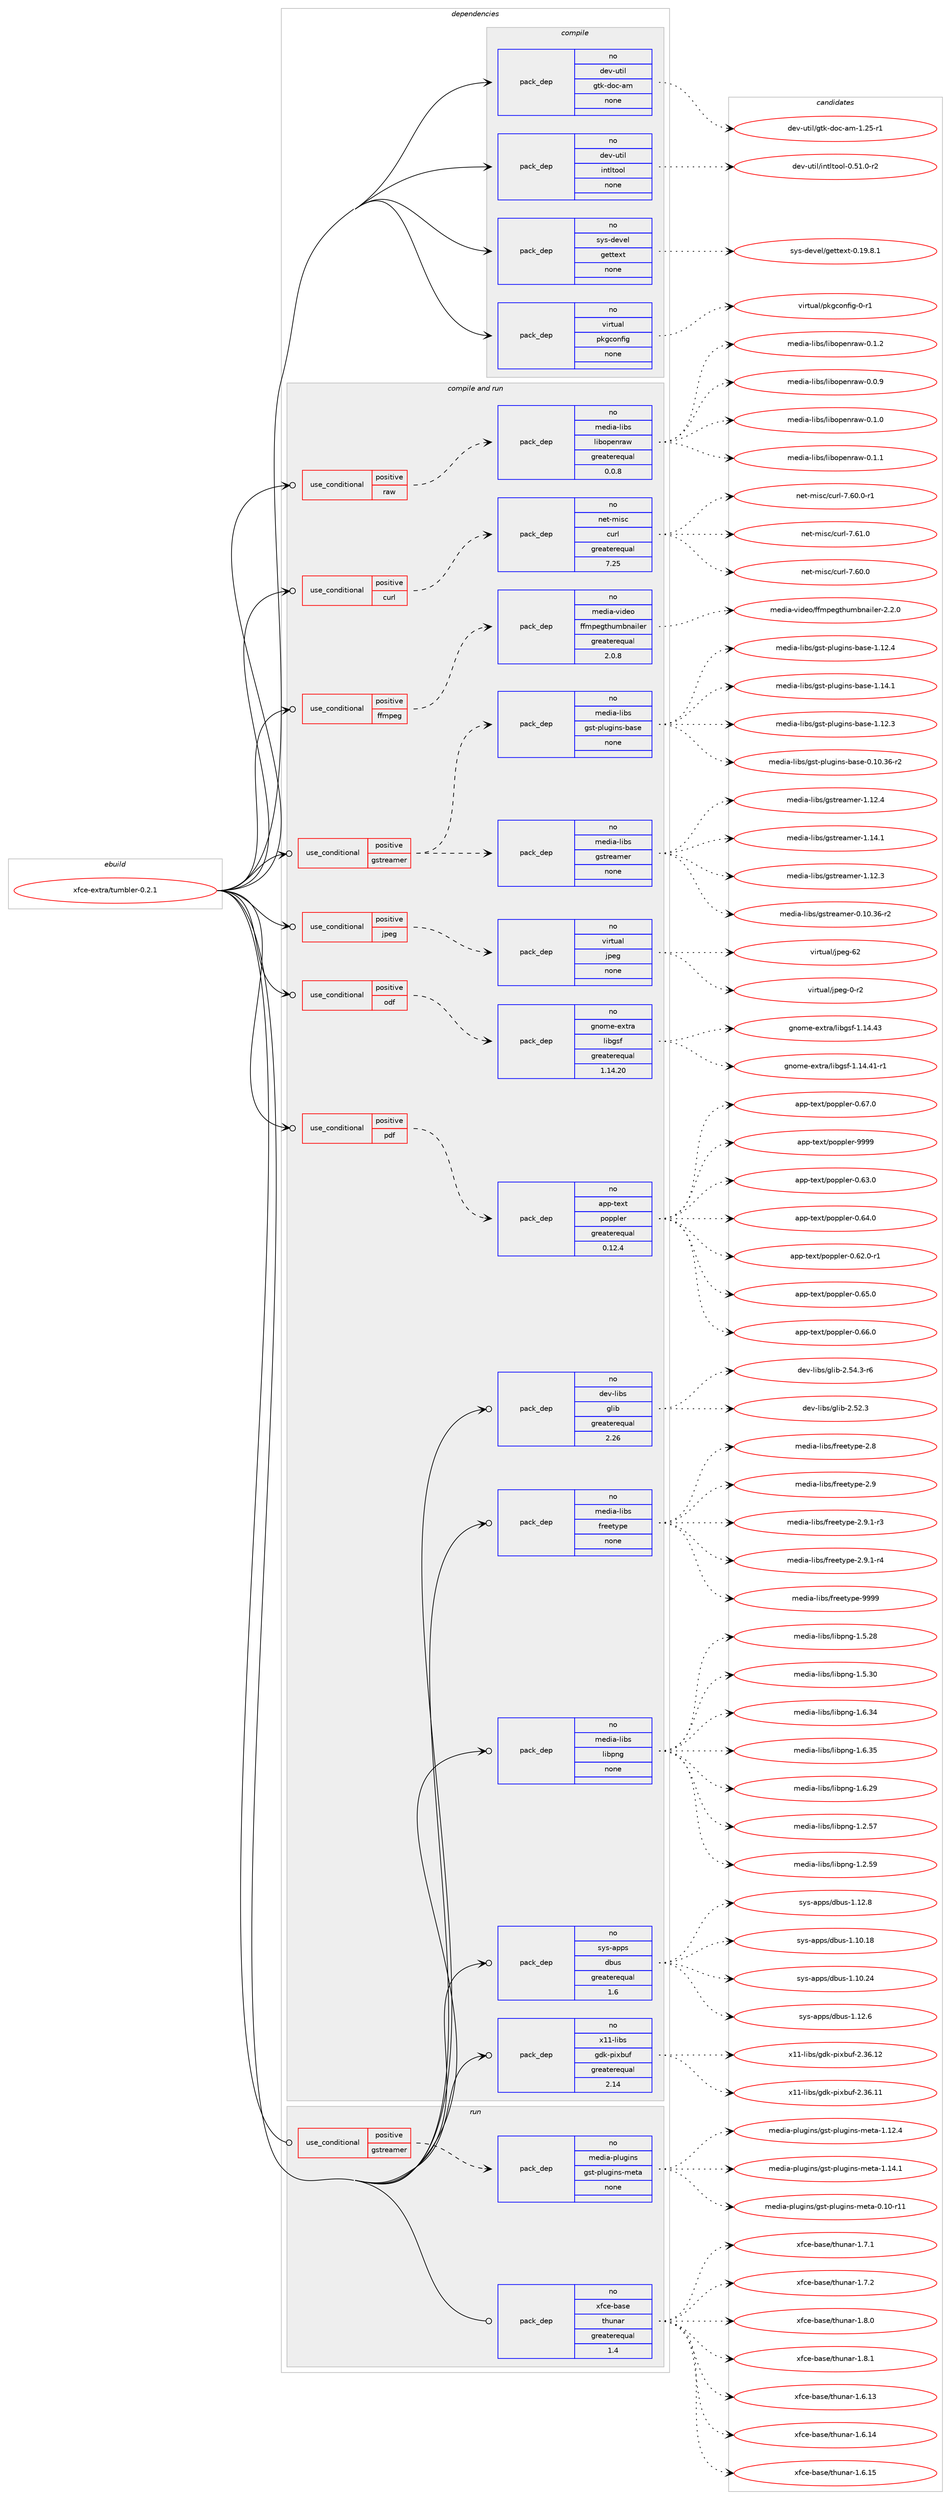 digraph prolog {

# *************
# Graph options
# *************

newrank=true;
concentrate=true;
compound=true;
graph [rankdir=LR,fontname=Helvetica,fontsize=10,ranksep=1.5];#, ranksep=2.5, nodesep=0.2];
edge  [arrowhead=vee];
node  [fontname=Helvetica,fontsize=10];

# **********
# The ebuild
# **********

subgraph cluster_leftcol {
color=gray;
rank=same;
label=<<i>ebuild</i>>;
id [label="xfce-extra/tumbler-0.2.1", color=red, width=4, href="../xfce-extra/tumbler-0.2.1.svg"];
}

# ****************
# The dependencies
# ****************

subgraph cluster_midcol {
color=gray;
label=<<i>dependencies</i>>;
subgraph cluster_compile {
fillcolor="#eeeeee";
style=filled;
label=<<i>compile</i>>;
subgraph pack3571 {
dependency4231 [label=<<TABLE BORDER="0" CELLBORDER="1" CELLSPACING="0" CELLPADDING="4" WIDTH="220"><TR><TD ROWSPAN="6" CELLPADDING="30">pack_dep</TD></TR><TR><TD WIDTH="110">no</TD></TR><TR><TD>dev-util</TD></TR><TR><TD>gtk-doc-am</TD></TR><TR><TD>none</TD></TR><TR><TD></TD></TR></TABLE>>, shape=none, color=blue];
}
id:e -> dependency4231:w [weight=20,style="solid",arrowhead="vee"];
subgraph pack3572 {
dependency4232 [label=<<TABLE BORDER="0" CELLBORDER="1" CELLSPACING="0" CELLPADDING="4" WIDTH="220"><TR><TD ROWSPAN="6" CELLPADDING="30">pack_dep</TD></TR><TR><TD WIDTH="110">no</TD></TR><TR><TD>dev-util</TD></TR><TR><TD>intltool</TD></TR><TR><TD>none</TD></TR><TR><TD></TD></TR></TABLE>>, shape=none, color=blue];
}
id:e -> dependency4232:w [weight=20,style="solid",arrowhead="vee"];
subgraph pack3573 {
dependency4233 [label=<<TABLE BORDER="0" CELLBORDER="1" CELLSPACING="0" CELLPADDING="4" WIDTH="220"><TR><TD ROWSPAN="6" CELLPADDING="30">pack_dep</TD></TR><TR><TD WIDTH="110">no</TD></TR><TR><TD>sys-devel</TD></TR><TR><TD>gettext</TD></TR><TR><TD>none</TD></TR><TR><TD></TD></TR></TABLE>>, shape=none, color=blue];
}
id:e -> dependency4233:w [weight=20,style="solid",arrowhead="vee"];
subgraph pack3574 {
dependency4234 [label=<<TABLE BORDER="0" CELLBORDER="1" CELLSPACING="0" CELLPADDING="4" WIDTH="220"><TR><TD ROWSPAN="6" CELLPADDING="30">pack_dep</TD></TR><TR><TD WIDTH="110">no</TD></TR><TR><TD>virtual</TD></TR><TR><TD>pkgconfig</TD></TR><TR><TD>none</TD></TR><TR><TD></TD></TR></TABLE>>, shape=none, color=blue];
}
id:e -> dependency4234:w [weight=20,style="solid",arrowhead="vee"];
}
subgraph cluster_compileandrun {
fillcolor="#eeeeee";
style=filled;
label=<<i>compile and run</i>>;
subgraph cond501 {
dependency4235 [label=<<TABLE BORDER="0" CELLBORDER="1" CELLSPACING="0" CELLPADDING="4"><TR><TD ROWSPAN="3" CELLPADDING="10">use_conditional</TD></TR><TR><TD>positive</TD></TR><TR><TD>curl</TD></TR></TABLE>>, shape=none, color=red];
subgraph pack3575 {
dependency4236 [label=<<TABLE BORDER="0" CELLBORDER="1" CELLSPACING="0" CELLPADDING="4" WIDTH="220"><TR><TD ROWSPAN="6" CELLPADDING="30">pack_dep</TD></TR><TR><TD WIDTH="110">no</TD></TR><TR><TD>net-misc</TD></TR><TR><TD>curl</TD></TR><TR><TD>greaterequal</TD></TR><TR><TD>7.25</TD></TR></TABLE>>, shape=none, color=blue];
}
dependency4235:e -> dependency4236:w [weight=20,style="dashed",arrowhead="vee"];
}
id:e -> dependency4235:w [weight=20,style="solid",arrowhead="odotvee"];
subgraph cond502 {
dependency4237 [label=<<TABLE BORDER="0" CELLBORDER="1" CELLSPACING="0" CELLPADDING="4"><TR><TD ROWSPAN="3" CELLPADDING="10">use_conditional</TD></TR><TR><TD>positive</TD></TR><TR><TD>ffmpeg</TD></TR></TABLE>>, shape=none, color=red];
subgraph pack3576 {
dependency4238 [label=<<TABLE BORDER="0" CELLBORDER="1" CELLSPACING="0" CELLPADDING="4" WIDTH="220"><TR><TD ROWSPAN="6" CELLPADDING="30">pack_dep</TD></TR><TR><TD WIDTH="110">no</TD></TR><TR><TD>media-video</TD></TR><TR><TD>ffmpegthumbnailer</TD></TR><TR><TD>greaterequal</TD></TR><TR><TD>2.0.8</TD></TR></TABLE>>, shape=none, color=blue];
}
dependency4237:e -> dependency4238:w [weight=20,style="dashed",arrowhead="vee"];
}
id:e -> dependency4237:w [weight=20,style="solid",arrowhead="odotvee"];
subgraph cond503 {
dependency4239 [label=<<TABLE BORDER="0" CELLBORDER="1" CELLSPACING="0" CELLPADDING="4"><TR><TD ROWSPAN="3" CELLPADDING="10">use_conditional</TD></TR><TR><TD>positive</TD></TR><TR><TD>gstreamer</TD></TR></TABLE>>, shape=none, color=red];
subgraph pack3577 {
dependency4240 [label=<<TABLE BORDER="0" CELLBORDER="1" CELLSPACING="0" CELLPADDING="4" WIDTH="220"><TR><TD ROWSPAN="6" CELLPADDING="30">pack_dep</TD></TR><TR><TD WIDTH="110">no</TD></TR><TR><TD>media-libs</TD></TR><TR><TD>gstreamer</TD></TR><TR><TD>none</TD></TR><TR><TD></TD></TR></TABLE>>, shape=none, color=blue];
}
dependency4239:e -> dependency4240:w [weight=20,style="dashed",arrowhead="vee"];
subgraph pack3578 {
dependency4241 [label=<<TABLE BORDER="0" CELLBORDER="1" CELLSPACING="0" CELLPADDING="4" WIDTH="220"><TR><TD ROWSPAN="6" CELLPADDING="30">pack_dep</TD></TR><TR><TD WIDTH="110">no</TD></TR><TR><TD>media-libs</TD></TR><TR><TD>gst-plugins-base</TD></TR><TR><TD>none</TD></TR><TR><TD></TD></TR></TABLE>>, shape=none, color=blue];
}
dependency4239:e -> dependency4241:w [weight=20,style="dashed",arrowhead="vee"];
}
id:e -> dependency4239:w [weight=20,style="solid",arrowhead="odotvee"];
subgraph cond504 {
dependency4242 [label=<<TABLE BORDER="0" CELLBORDER="1" CELLSPACING="0" CELLPADDING="4"><TR><TD ROWSPAN="3" CELLPADDING="10">use_conditional</TD></TR><TR><TD>positive</TD></TR><TR><TD>jpeg</TD></TR></TABLE>>, shape=none, color=red];
subgraph pack3579 {
dependency4243 [label=<<TABLE BORDER="0" CELLBORDER="1" CELLSPACING="0" CELLPADDING="4" WIDTH="220"><TR><TD ROWSPAN="6" CELLPADDING="30">pack_dep</TD></TR><TR><TD WIDTH="110">no</TD></TR><TR><TD>virtual</TD></TR><TR><TD>jpeg</TD></TR><TR><TD>none</TD></TR><TR><TD></TD></TR></TABLE>>, shape=none, color=blue];
}
dependency4242:e -> dependency4243:w [weight=20,style="dashed",arrowhead="vee"];
}
id:e -> dependency4242:w [weight=20,style="solid",arrowhead="odotvee"];
subgraph cond505 {
dependency4244 [label=<<TABLE BORDER="0" CELLBORDER="1" CELLSPACING="0" CELLPADDING="4"><TR><TD ROWSPAN="3" CELLPADDING="10">use_conditional</TD></TR><TR><TD>positive</TD></TR><TR><TD>odf</TD></TR></TABLE>>, shape=none, color=red];
subgraph pack3580 {
dependency4245 [label=<<TABLE BORDER="0" CELLBORDER="1" CELLSPACING="0" CELLPADDING="4" WIDTH="220"><TR><TD ROWSPAN="6" CELLPADDING="30">pack_dep</TD></TR><TR><TD WIDTH="110">no</TD></TR><TR><TD>gnome-extra</TD></TR><TR><TD>libgsf</TD></TR><TR><TD>greaterequal</TD></TR><TR><TD>1.14.20</TD></TR></TABLE>>, shape=none, color=blue];
}
dependency4244:e -> dependency4245:w [weight=20,style="dashed",arrowhead="vee"];
}
id:e -> dependency4244:w [weight=20,style="solid",arrowhead="odotvee"];
subgraph cond506 {
dependency4246 [label=<<TABLE BORDER="0" CELLBORDER="1" CELLSPACING="0" CELLPADDING="4"><TR><TD ROWSPAN="3" CELLPADDING="10">use_conditional</TD></TR><TR><TD>positive</TD></TR><TR><TD>pdf</TD></TR></TABLE>>, shape=none, color=red];
subgraph pack3581 {
dependency4247 [label=<<TABLE BORDER="0" CELLBORDER="1" CELLSPACING="0" CELLPADDING="4" WIDTH="220"><TR><TD ROWSPAN="6" CELLPADDING="30">pack_dep</TD></TR><TR><TD WIDTH="110">no</TD></TR><TR><TD>app-text</TD></TR><TR><TD>poppler</TD></TR><TR><TD>greaterequal</TD></TR><TR><TD>0.12.4</TD></TR></TABLE>>, shape=none, color=blue];
}
dependency4246:e -> dependency4247:w [weight=20,style="dashed",arrowhead="vee"];
}
id:e -> dependency4246:w [weight=20,style="solid",arrowhead="odotvee"];
subgraph cond507 {
dependency4248 [label=<<TABLE BORDER="0" CELLBORDER="1" CELLSPACING="0" CELLPADDING="4"><TR><TD ROWSPAN="3" CELLPADDING="10">use_conditional</TD></TR><TR><TD>positive</TD></TR><TR><TD>raw</TD></TR></TABLE>>, shape=none, color=red];
subgraph pack3582 {
dependency4249 [label=<<TABLE BORDER="0" CELLBORDER="1" CELLSPACING="0" CELLPADDING="4" WIDTH="220"><TR><TD ROWSPAN="6" CELLPADDING="30">pack_dep</TD></TR><TR><TD WIDTH="110">no</TD></TR><TR><TD>media-libs</TD></TR><TR><TD>libopenraw</TD></TR><TR><TD>greaterequal</TD></TR><TR><TD>0.0.8</TD></TR></TABLE>>, shape=none, color=blue];
}
dependency4248:e -> dependency4249:w [weight=20,style="dashed",arrowhead="vee"];
}
id:e -> dependency4248:w [weight=20,style="solid",arrowhead="odotvee"];
subgraph pack3583 {
dependency4250 [label=<<TABLE BORDER="0" CELLBORDER="1" CELLSPACING="0" CELLPADDING="4" WIDTH="220"><TR><TD ROWSPAN="6" CELLPADDING="30">pack_dep</TD></TR><TR><TD WIDTH="110">no</TD></TR><TR><TD>dev-libs</TD></TR><TR><TD>glib</TD></TR><TR><TD>greaterequal</TD></TR><TR><TD>2.26</TD></TR></TABLE>>, shape=none, color=blue];
}
id:e -> dependency4250:w [weight=20,style="solid",arrowhead="odotvee"];
subgraph pack3584 {
dependency4251 [label=<<TABLE BORDER="0" CELLBORDER="1" CELLSPACING="0" CELLPADDING="4" WIDTH="220"><TR><TD ROWSPAN="6" CELLPADDING="30">pack_dep</TD></TR><TR><TD WIDTH="110">no</TD></TR><TR><TD>media-libs</TD></TR><TR><TD>freetype</TD></TR><TR><TD>none</TD></TR><TR><TD></TD></TR></TABLE>>, shape=none, color=blue];
}
id:e -> dependency4251:w [weight=20,style="solid",arrowhead="odotvee"];
subgraph pack3585 {
dependency4252 [label=<<TABLE BORDER="0" CELLBORDER="1" CELLSPACING="0" CELLPADDING="4" WIDTH="220"><TR><TD ROWSPAN="6" CELLPADDING="30">pack_dep</TD></TR><TR><TD WIDTH="110">no</TD></TR><TR><TD>media-libs</TD></TR><TR><TD>libpng</TD></TR><TR><TD>none</TD></TR><TR><TD></TD></TR></TABLE>>, shape=none, color=blue];
}
id:e -> dependency4252:w [weight=20,style="solid",arrowhead="odotvee"];
subgraph pack3586 {
dependency4253 [label=<<TABLE BORDER="0" CELLBORDER="1" CELLSPACING="0" CELLPADDING="4" WIDTH="220"><TR><TD ROWSPAN="6" CELLPADDING="30">pack_dep</TD></TR><TR><TD WIDTH="110">no</TD></TR><TR><TD>sys-apps</TD></TR><TR><TD>dbus</TD></TR><TR><TD>greaterequal</TD></TR><TR><TD>1.6</TD></TR></TABLE>>, shape=none, color=blue];
}
id:e -> dependency4253:w [weight=20,style="solid",arrowhead="odotvee"];
subgraph pack3587 {
dependency4254 [label=<<TABLE BORDER="0" CELLBORDER="1" CELLSPACING="0" CELLPADDING="4" WIDTH="220"><TR><TD ROWSPAN="6" CELLPADDING="30">pack_dep</TD></TR><TR><TD WIDTH="110">no</TD></TR><TR><TD>x11-libs</TD></TR><TR><TD>gdk-pixbuf</TD></TR><TR><TD>greaterequal</TD></TR><TR><TD>2.14</TD></TR></TABLE>>, shape=none, color=blue];
}
id:e -> dependency4254:w [weight=20,style="solid",arrowhead="odotvee"];
}
subgraph cluster_run {
fillcolor="#eeeeee";
style=filled;
label=<<i>run</i>>;
subgraph cond508 {
dependency4255 [label=<<TABLE BORDER="0" CELLBORDER="1" CELLSPACING="0" CELLPADDING="4"><TR><TD ROWSPAN="3" CELLPADDING="10">use_conditional</TD></TR><TR><TD>positive</TD></TR><TR><TD>gstreamer</TD></TR></TABLE>>, shape=none, color=red];
subgraph pack3588 {
dependency4256 [label=<<TABLE BORDER="0" CELLBORDER="1" CELLSPACING="0" CELLPADDING="4" WIDTH="220"><TR><TD ROWSPAN="6" CELLPADDING="30">pack_dep</TD></TR><TR><TD WIDTH="110">no</TD></TR><TR><TD>media-plugins</TD></TR><TR><TD>gst-plugins-meta</TD></TR><TR><TD>none</TD></TR><TR><TD></TD></TR></TABLE>>, shape=none, color=blue];
}
dependency4255:e -> dependency4256:w [weight=20,style="dashed",arrowhead="vee"];
}
id:e -> dependency4255:w [weight=20,style="solid",arrowhead="odot"];
subgraph pack3589 {
dependency4257 [label=<<TABLE BORDER="0" CELLBORDER="1" CELLSPACING="0" CELLPADDING="4" WIDTH="220"><TR><TD ROWSPAN="6" CELLPADDING="30">pack_dep</TD></TR><TR><TD WIDTH="110">no</TD></TR><TR><TD>xfce-base</TD></TR><TR><TD>thunar</TD></TR><TR><TD>greaterequal</TD></TR><TR><TD>1.4</TD></TR></TABLE>>, shape=none, color=blue];
}
id:e -> dependency4257:w [weight=20,style="solid",arrowhead="odot"];
}
}

# **************
# The candidates
# **************

subgraph cluster_choices {
rank=same;
color=gray;
label=<<i>candidates</i>>;

subgraph choice3571 {
color=black;
nodesep=1;
choice10010111845117116105108471031161074510011199459710945494650534511449 [label="dev-util/gtk-doc-am-1.25-r1", color=red, width=4,href="../dev-util/gtk-doc-am-1.25-r1.svg"];
dependency4231:e -> choice10010111845117116105108471031161074510011199459710945494650534511449:w [style=dotted,weight="100"];
}
subgraph choice3572 {
color=black;
nodesep=1;
choice1001011184511711610510847105110116108116111111108454846534946484511450 [label="dev-util/intltool-0.51.0-r2", color=red, width=4,href="../dev-util/intltool-0.51.0-r2.svg"];
dependency4232:e -> choice1001011184511711610510847105110116108116111111108454846534946484511450:w [style=dotted,weight="100"];
}
subgraph choice3573 {
color=black;
nodesep=1;
choice1151211154510010111810110847103101116116101120116454846495746564649 [label="sys-devel/gettext-0.19.8.1", color=red, width=4,href="../sys-devel/gettext-0.19.8.1.svg"];
dependency4233:e -> choice1151211154510010111810110847103101116116101120116454846495746564649:w [style=dotted,weight="100"];
}
subgraph choice3574 {
color=black;
nodesep=1;
choice11810511411611797108471121071039911111010210510345484511449 [label="virtual/pkgconfig-0-r1", color=red, width=4,href="../virtual/pkgconfig-0-r1.svg"];
dependency4234:e -> choice11810511411611797108471121071039911111010210510345484511449:w [style=dotted,weight="100"];
}
subgraph choice3575 {
color=black;
nodesep=1;
choice1101011164510910511599479911711410845554654484648 [label="net-misc/curl-7.60.0", color=red, width=4,href="../net-misc/curl-7.60.0.svg"];
choice11010111645109105115994799117114108455546544846484511449 [label="net-misc/curl-7.60.0-r1", color=red, width=4,href="../net-misc/curl-7.60.0-r1.svg"];
choice1101011164510910511599479911711410845554654494648 [label="net-misc/curl-7.61.0", color=red, width=4,href="../net-misc/curl-7.61.0.svg"];
dependency4236:e -> choice1101011164510910511599479911711410845554654484648:w [style=dotted,weight="100"];
dependency4236:e -> choice11010111645109105115994799117114108455546544846484511449:w [style=dotted,weight="100"];
dependency4236:e -> choice1101011164510910511599479911711410845554654494648:w [style=dotted,weight="100"];
}
subgraph choice3576 {
color=black;
nodesep=1;
choice1091011001059745118105100101111471021021091121011031161041171099811097105108101114455046504648 [label="media-video/ffmpegthumbnailer-2.2.0", color=red, width=4,href="../media-video/ffmpegthumbnailer-2.2.0.svg"];
dependency4238:e -> choice1091011001059745118105100101111471021021091121011031161041171099811097105108101114455046504648:w [style=dotted,weight="100"];
}
subgraph choice3577 {
color=black;
nodesep=1;
choice109101100105974510810598115471031151161141019710910111445494649504651 [label="media-libs/gstreamer-1.12.3", color=red, width=4,href="../media-libs/gstreamer-1.12.3.svg"];
choice109101100105974510810598115471031151161141019710910111445484649484651544511450 [label="media-libs/gstreamer-0.10.36-r2", color=red, width=4,href="../media-libs/gstreamer-0.10.36-r2.svg"];
choice109101100105974510810598115471031151161141019710910111445494649504652 [label="media-libs/gstreamer-1.12.4", color=red, width=4,href="../media-libs/gstreamer-1.12.4.svg"];
choice109101100105974510810598115471031151161141019710910111445494649524649 [label="media-libs/gstreamer-1.14.1", color=red, width=4,href="../media-libs/gstreamer-1.14.1.svg"];
dependency4240:e -> choice109101100105974510810598115471031151161141019710910111445494649504651:w [style=dotted,weight="100"];
dependency4240:e -> choice109101100105974510810598115471031151161141019710910111445484649484651544511450:w [style=dotted,weight="100"];
dependency4240:e -> choice109101100105974510810598115471031151161141019710910111445494649504652:w [style=dotted,weight="100"];
dependency4240:e -> choice109101100105974510810598115471031151161141019710910111445494649524649:w [style=dotted,weight="100"];
}
subgraph choice3578 {
color=black;
nodesep=1;
choice109101100105974510810598115471031151164511210811710310511011545989711510145494649504651 [label="media-libs/gst-plugins-base-1.12.3", color=red, width=4,href="../media-libs/gst-plugins-base-1.12.3.svg"];
choice109101100105974510810598115471031151164511210811710310511011545989711510145484649484651544511450 [label="media-libs/gst-plugins-base-0.10.36-r2", color=red, width=4,href="../media-libs/gst-plugins-base-0.10.36-r2.svg"];
choice109101100105974510810598115471031151164511210811710310511011545989711510145494649504652 [label="media-libs/gst-plugins-base-1.12.4", color=red, width=4,href="../media-libs/gst-plugins-base-1.12.4.svg"];
choice109101100105974510810598115471031151164511210811710310511011545989711510145494649524649 [label="media-libs/gst-plugins-base-1.14.1", color=red, width=4,href="../media-libs/gst-plugins-base-1.14.1.svg"];
dependency4241:e -> choice109101100105974510810598115471031151164511210811710310511011545989711510145494649504651:w [style=dotted,weight="100"];
dependency4241:e -> choice109101100105974510810598115471031151164511210811710310511011545989711510145484649484651544511450:w [style=dotted,weight="100"];
dependency4241:e -> choice109101100105974510810598115471031151164511210811710310511011545989711510145494649504652:w [style=dotted,weight="100"];
dependency4241:e -> choice109101100105974510810598115471031151164511210811710310511011545989711510145494649524649:w [style=dotted,weight="100"];
}
subgraph choice3579 {
color=black;
nodesep=1;
choice118105114116117971084710611210110345484511450 [label="virtual/jpeg-0-r2", color=red, width=4,href="../virtual/jpeg-0-r2.svg"];
choice1181051141161179710847106112101103455450 [label="virtual/jpeg-62", color=red, width=4,href="../virtual/jpeg-62.svg"];
dependency4243:e -> choice118105114116117971084710611210110345484511450:w [style=dotted,weight="100"];
dependency4243:e -> choice1181051141161179710847106112101103455450:w [style=dotted,weight="100"];
}
subgraph choice3580 {
color=black;
nodesep=1;
choice1031101111091014510112011611497471081059810311510245494649524652494511449 [label="gnome-extra/libgsf-1.14.41-r1", color=red, width=4,href="../gnome-extra/libgsf-1.14.41-r1.svg"];
choice103110111109101451011201161149747108105981031151024549464952465251 [label="gnome-extra/libgsf-1.14.43", color=red, width=4,href="../gnome-extra/libgsf-1.14.43.svg"];
dependency4245:e -> choice1031101111091014510112011611497471081059810311510245494649524652494511449:w [style=dotted,weight="100"];
dependency4245:e -> choice103110111109101451011201161149747108105981031151024549464952465251:w [style=dotted,weight="100"];
}
subgraph choice3581 {
color=black;
nodesep=1;
choice97112112451161011201164711211111211210810111445484654514648 [label="app-text/poppler-0.63.0", color=red, width=4,href="../app-text/poppler-0.63.0.svg"];
choice97112112451161011201164711211111211210810111445484654524648 [label="app-text/poppler-0.64.0", color=red, width=4,href="../app-text/poppler-0.64.0.svg"];
choice971121124511610112011647112111112112108101114454846545046484511449 [label="app-text/poppler-0.62.0-r1", color=red, width=4,href="../app-text/poppler-0.62.0-r1.svg"];
choice97112112451161011201164711211111211210810111445484654534648 [label="app-text/poppler-0.65.0", color=red, width=4,href="../app-text/poppler-0.65.0.svg"];
choice97112112451161011201164711211111211210810111445484654544648 [label="app-text/poppler-0.66.0", color=red, width=4,href="../app-text/poppler-0.66.0.svg"];
choice97112112451161011201164711211111211210810111445484654554648 [label="app-text/poppler-0.67.0", color=red, width=4,href="../app-text/poppler-0.67.0.svg"];
choice9711211245116101120116471121111121121081011144557575757 [label="app-text/poppler-9999", color=red, width=4,href="../app-text/poppler-9999.svg"];
dependency4247:e -> choice97112112451161011201164711211111211210810111445484654514648:w [style=dotted,weight="100"];
dependency4247:e -> choice97112112451161011201164711211111211210810111445484654524648:w [style=dotted,weight="100"];
dependency4247:e -> choice971121124511610112011647112111112112108101114454846545046484511449:w [style=dotted,weight="100"];
dependency4247:e -> choice97112112451161011201164711211111211210810111445484654534648:w [style=dotted,weight="100"];
dependency4247:e -> choice97112112451161011201164711211111211210810111445484654544648:w [style=dotted,weight="100"];
dependency4247:e -> choice97112112451161011201164711211111211210810111445484654554648:w [style=dotted,weight="100"];
dependency4247:e -> choice9711211245116101120116471121111121121081011144557575757:w [style=dotted,weight="100"];
}
subgraph choice3582 {
color=black;
nodesep=1;
choice109101100105974510810598115471081059811111210111011497119454846484657 [label="media-libs/libopenraw-0.0.9", color=red, width=4,href="../media-libs/libopenraw-0.0.9.svg"];
choice109101100105974510810598115471081059811111210111011497119454846494648 [label="media-libs/libopenraw-0.1.0", color=red, width=4,href="../media-libs/libopenraw-0.1.0.svg"];
choice109101100105974510810598115471081059811111210111011497119454846494649 [label="media-libs/libopenraw-0.1.1", color=red, width=4,href="../media-libs/libopenraw-0.1.1.svg"];
choice109101100105974510810598115471081059811111210111011497119454846494650 [label="media-libs/libopenraw-0.1.2", color=red, width=4,href="../media-libs/libopenraw-0.1.2.svg"];
dependency4249:e -> choice109101100105974510810598115471081059811111210111011497119454846484657:w [style=dotted,weight="100"];
dependency4249:e -> choice109101100105974510810598115471081059811111210111011497119454846494648:w [style=dotted,weight="100"];
dependency4249:e -> choice109101100105974510810598115471081059811111210111011497119454846494649:w [style=dotted,weight="100"];
dependency4249:e -> choice109101100105974510810598115471081059811111210111011497119454846494650:w [style=dotted,weight="100"];
}
subgraph choice3583 {
color=black;
nodesep=1;
choice1001011184510810598115471031081059845504653504651 [label="dev-libs/glib-2.52.3", color=red, width=4,href="../dev-libs/glib-2.52.3.svg"];
choice10010111845108105981154710310810598455046535246514511454 [label="dev-libs/glib-2.54.3-r6", color=red, width=4,href="../dev-libs/glib-2.54.3-r6.svg"];
dependency4250:e -> choice1001011184510810598115471031081059845504653504651:w [style=dotted,weight="100"];
dependency4250:e -> choice10010111845108105981154710310810598455046535246514511454:w [style=dotted,weight="100"];
}
subgraph choice3584 {
color=black;
nodesep=1;
choice1091011001059745108105981154710211410110111612111210145504656 [label="media-libs/freetype-2.8", color=red, width=4,href="../media-libs/freetype-2.8.svg"];
choice1091011001059745108105981154710211410110111612111210145504657 [label="media-libs/freetype-2.9", color=red, width=4,href="../media-libs/freetype-2.9.svg"];
choice109101100105974510810598115471021141011011161211121014550465746494511451 [label="media-libs/freetype-2.9.1-r3", color=red, width=4,href="../media-libs/freetype-2.9.1-r3.svg"];
choice109101100105974510810598115471021141011011161211121014550465746494511452 [label="media-libs/freetype-2.9.1-r4", color=red, width=4,href="../media-libs/freetype-2.9.1-r4.svg"];
choice109101100105974510810598115471021141011011161211121014557575757 [label="media-libs/freetype-9999", color=red, width=4,href="../media-libs/freetype-9999.svg"];
dependency4251:e -> choice1091011001059745108105981154710211410110111612111210145504656:w [style=dotted,weight="100"];
dependency4251:e -> choice1091011001059745108105981154710211410110111612111210145504657:w [style=dotted,weight="100"];
dependency4251:e -> choice109101100105974510810598115471021141011011161211121014550465746494511451:w [style=dotted,weight="100"];
dependency4251:e -> choice109101100105974510810598115471021141011011161211121014550465746494511452:w [style=dotted,weight="100"];
dependency4251:e -> choice109101100105974510810598115471021141011011161211121014557575757:w [style=dotted,weight="100"];
}
subgraph choice3585 {
color=black;
nodesep=1;
choice109101100105974510810598115471081059811211010345494654465057 [label="media-libs/libpng-1.6.29", color=red, width=4,href="../media-libs/libpng-1.6.29.svg"];
choice109101100105974510810598115471081059811211010345494650465355 [label="media-libs/libpng-1.2.57", color=red, width=4,href="../media-libs/libpng-1.2.57.svg"];
choice109101100105974510810598115471081059811211010345494650465357 [label="media-libs/libpng-1.2.59", color=red, width=4,href="../media-libs/libpng-1.2.59.svg"];
choice109101100105974510810598115471081059811211010345494653465056 [label="media-libs/libpng-1.5.28", color=red, width=4,href="../media-libs/libpng-1.5.28.svg"];
choice109101100105974510810598115471081059811211010345494653465148 [label="media-libs/libpng-1.5.30", color=red, width=4,href="../media-libs/libpng-1.5.30.svg"];
choice109101100105974510810598115471081059811211010345494654465152 [label="media-libs/libpng-1.6.34", color=red, width=4,href="../media-libs/libpng-1.6.34.svg"];
choice109101100105974510810598115471081059811211010345494654465153 [label="media-libs/libpng-1.6.35", color=red, width=4,href="../media-libs/libpng-1.6.35.svg"];
dependency4252:e -> choice109101100105974510810598115471081059811211010345494654465057:w [style=dotted,weight="100"];
dependency4252:e -> choice109101100105974510810598115471081059811211010345494650465355:w [style=dotted,weight="100"];
dependency4252:e -> choice109101100105974510810598115471081059811211010345494650465357:w [style=dotted,weight="100"];
dependency4252:e -> choice109101100105974510810598115471081059811211010345494653465056:w [style=dotted,weight="100"];
dependency4252:e -> choice109101100105974510810598115471081059811211010345494653465148:w [style=dotted,weight="100"];
dependency4252:e -> choice109101100105974510810598115471081059811211010345494654465152:w [style=dotted,weight="100"];
dependency4252:e -> choice109101100105974510810598115471081059811211010345494654465153:w [style=dotted,weight="100"];
}
subgraph choice3586 {
color=black;
nodesep=1;
choice115121115459711211211547100981171154549464948464956 [label="sys-apps/dbus-1.10.18", color=red, width=4,href="../sys-apps/dbus-1.10.18.svg"];
choice115121115459711211211547100981171154549464948465052 [label="sys-apps/dbus-1.10.24", color=red, width=4,href="../sys-apps/dbus-1.10.24.svg"];
choice1151211154597112112115471009811711545494649504654 [label="sys-apps/dbus-1.12.6", color=red, width=4,href="../sys-apps/dbus-1.12.6.svg"];
choice1151211154597112112115471009811711545494649504656 [label="sys-apps/dbus-1.12.8", color=red, width=4,href="../sys-apps/dbus-1.12.8.svg"];
dependency4253:e -> choice115121115459711211211547100981171154549464948464956:w [style=dotted,weight="100"];
dependency4253:e -> choice115121115459711211211547100981171154549464948465052:w [style=dotted,weight="100"];
dependency4253:e -> choice1151211154597112112115471009811711545494649504654:w [style=dotted,weight="100"];
dependency4253:e -> choice1151211154597112112115471009811711545494649504656:w [style=dotted,weight="100"];
}
subgraph choice3587 {
color=black;
nodesep=1;
choice120494945108105981154710310010745112105120981171024550465154464949 [label="x11-libs/gdk-pixbuf-2.36.11", color=red, width=4,href="../x11-libs/gdk-pixbuf-2.36.11.svg"];
choice120494945108105981154710310010745112105120981171024550465154464950 [label="x11-libs/gdk-pixbuf-2.36.12", color=red, width=4,href="../x11-libs/gdk-pixbuf-2.36.12.svg"];
dependency4254:e -> choice120494945108105981154710310010745112105120981171024550465154464949:w [style=dotted,weight="100"];
dependency4254:e -> choice120494945108105981154710310010745112105120981171024550465154464950:w [style=dotted,weight="100"];
}
subgraph choice3588 {
color=black;
nodesep=1;
choice1091011001059745112108117103105110115471031151164511210811710310511011545109101116974548464948451144949 [label="media-plugins/gst-plugins-meta-0.10-r11", color=red, width=4,href="../media-plugins/gst-plugins-meta-0.10-r11.svg"];
choice10910110010597451121081171031051101154710311511645112108117103105110115451091011169745494649504652 [label="media-plugins/gst-plugins-meta-1.12.4", color=red, width=4,href="../media-plugins/gst-plugins-meta-1.12.4.svg"];
choice10910110010597451121081171031051101154710311511645112108117103105110115451091011169745494649524649 [label="media-plugins/gst-plugins-meta-1.14.1", color=red, width=4,href="../media-plugins/gst-plugins-meta-1.14.1.svg"];
dependency4256:e -> choice1091011001059745112108117103105110115471031151164511210811710310511011545109101116974548464948451144949:w [style=dotted,weight="100"];
dependency4256:e -> choice10910110010597451121081171031051101154710311511645112108117103105110115451091011169745494649504652:w [style=dotted,weight="100"];
dependency4256:e -> choice10910110010597451121081171031051101154710311511645112108117103105110115451091011169745494649524649:w [style=dotted,weight="100"];
}
subgraph choice3589 {
color=black;
nodesep=1;
choice12010299101459897115101471161041171109711445494654464951 [label="xfce-base/thunar-1.6.13", color=red, width=4,href="../xfce-base/thunar-1.6.13.svg"];
choice12010299101459897115101471161041171109711445494654464952 [label="xfce-base/thunar-1.6.14", color=red, width=4,href="../xfce-base/thunar-1.6.14.svg"];
choice12010299101459897115101471161041171109711445494654464953 [label="xfce-base/thunar-1.6.15", color=red, width=4,href="../xfce-base/thunar-1.6.15.svg"];
choice120102991014598971151014711610411711097114454946554649 [label="xfce-base/thunar-1.7.1", color=red, width=4,href="../xfce-base/thunar-1.7.1.svg"];
choice120102991014598971151014711610411711097114454946554650 [label="xfce-base/thunar-1.7.2", color=red, width=4,href="../xfce-base/thunar-1.7.2.svg"];
choice120102991014598971151014711610411711097114454946564648 [label="xfce-base/thunar-1.8.0", color=red, width=4,href="../xfce-base/thunar-1.8.0.svg"];
choice120102991014598971151014711610411711097114454946564649 [label="xfce-base/thunar-1.8.1", color=red, width=4,href="../xfce-base/thunar-1.8.1.svg"];
dependency4257:e -> choice12010299101459897115101471161041171109711445494654464951:w [style=dotted,weight="100"];
dependency4257:e -> choice12010299101459897115101471161041171109711445494654464952:w [style=dotted,weight="100"];
dependency4257:e -> choice12010299101459897115101471161041171109711445494654464953:w [style=dotted,weight="100"];
dependency4257:e -> choice120102991014598971151014711610411711097114454946554649:w [style=dotted,weight="100"];
dependency4257:e -> choice120102991014598971151014711610411711097114454946554650:w [style=dotted,weight="100"];
dependency4257:e -> choice120102991014598971151014711610411711097114454946564648:w [style=dotted,weight="100"];
dependency4257:e -> choice120102991014598971151014711610411711097114454946564649:w [style=dotted,weight="100"];
}
}

}
